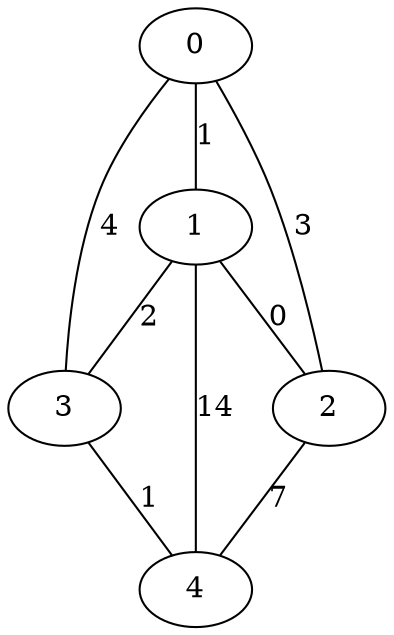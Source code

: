 graph ucgraph { // 5
n0--n1 [label = 1] // 0 1 1
n0--n2 [label = 3] // 0 2 3
n0--n3 [label = 4] // 0 3 4
n1--n2 [label = 0] // 1 2 0
n1--n3 [label = 2] // 1 3 2
n1--n4 [label = 14] // 1 4 14
n2--n4 [label = 7] // 2 4 7
n3--n4 [label = 1] // 3 4 1
n0 [label="0"]
n1 [label="1"]
n2 [label="2"]
n3 [label="3"]
n4 [label="4"]
}
